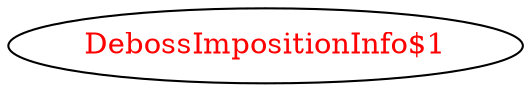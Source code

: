 digraph dependencyGraph {
 concentrate=true;
 ranksep="2.0";
 rankdir="LR"; 
 splines="ortho";
"DebossImpositionInfo$1" [fontcolor="red"];
}